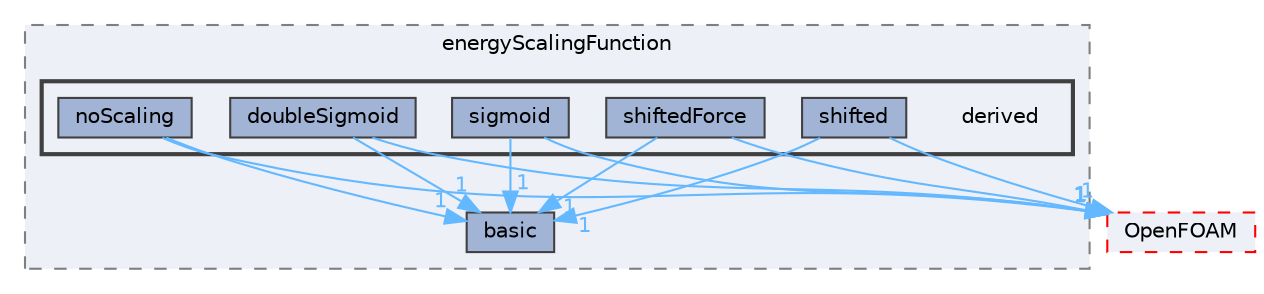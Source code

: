 digraph "src/lagrangian/molecularDynamics/potential/energyScalingFunction/derived"
{
 // LATEX_PDF_SIZE
  bgcolor="transparent";
  edge [fontname=Helvetica,fontsize=10,labelfontname=Helvetica,labelfontsize=10];
  node [fontname=Helvetica,fontsize=10,shape=box,height=0.2,width=0.4];
  compound=true
  subgraph clusterdir_4db16fdd645643dd862885eed4f94f57 {
    graph [ bgcolor="#edf0f7", pencolor="grey50", label="energyScalingFunction", fontname=Helvetica,fontsize=10 style="filled,dashed", URL="dir_4db16fdd645643dd862885eed4f94f57.html",tooltip=""]
  dir_15750015fbdfc577ed522467676388d6 [label="basic", fillcolor="#a2b4d6", color="grey25", style="filled", URL="dir_15750015fbdfc577ed522467676388d6.html",tooltip=""];
  subgraph clusterdir_0c6c913ade273243a586c25c0aaa9e89 {
    graph [ bgcolor="#edf0f7", pencolor="grey25", label="", fontname=Helvetica,fontsize=10 style="filled,bold", URL="dir_0c6c913ade273243a586c25c0aaa9e89.html",tooltip=""]
    dir_0c6c913ade273243a586c25c0aaa9e89 [shape=plaintext, label="derived"];
  dir_4711fe280d135276e4c13ddbd3c96c5a [label="doubleSigmoid", fillcolor="#a2b4d6", color="grey25", style="filled", URL="dir_4711fe280d135276e4c13ddbd3c96c5a.html",tooltip=""];
  dir_61fe90badc116731bd61501fb7a4f2cb [label="noScaling", fillcolor="#a2b4d6", color="grey25", style="filled", URL="dir_61fe90badc116731bd61501fb7a4f2cb.html",tooltip=""];
  dir_43604f7a498f32db2518c528713dd4bb [label="shifted", fillcolor="#a2b4d6", color="grey25", style="filled", URL="dir_43604f7a498f32db2518c528713dd4bb.html",tooltip=""];
  dir_832ffc1b982fcf11c0323e57c36baadc [label="shiftedForce", fillcolor="#a2b4d6", color="grey25", style="filled", URL="dir_832ffc1b982fcf11c0323e57c36baadc.html",tooltip=""];
  dir_71a546ed2f5ee0b61dd87aa0089bf9a4 [label="sigmoid", fillcolor="#a2b4d6", color="grey25", style="filled", URL="dir_71a546ed2f5ee0b61dd87aa0089bf9a4.html",tooltip=""];
  }
  }
  dir_c5473ff19b20e6ec4dfe5c310b3778a8 [label="OpenFOAM", fillcolor="#edf0f7", color="red", style="filled,dashed", URL="dir_c5473ff19b20e6ec4dfe5c310b3778a8.html",tooltip=""];
  dir_4711fe280d135276e4c13ddbd3c96c5a->dir_15750015fbdfc577ed522467676388d6 [headlabel="1", labeldistance=1.5 headhref="dir_001032_000213.html" href="dir_001032_000213.html" color="steelblue1" fontcolor="steelblue1"];
  dir_4711fe280d135276e4c13ddbd3c96c5a->dir_c5473ff19b20e6ec4dfe5c310b3778a8 [headlabel="1", labeldistance=1.5 headhref="dir_001032_002695.html" href="dir_001032_002695.html" color="steelblue1" fontcolor="steelblue1"];
  dir_61fe90badc116731bd61501fb7a4f2cb->dir_15750015fbdfc577ed522467676388d6 [headlabel="1", labeldistance=1.5 headhref="dir_002597_000213.html" href="dir_002597_000213.html" color="steelblue1" fontcolor="steelblue1"];
  dir_61fe90badc116731bd61501fb7a4f2cb->dir_c5473ff19b20e6ec4dfe5c310b3778a8 [headlabel="1", labeldistance=1.5 headhref="dir_002597_002695.html" href="dir_002597_002695.html" color="steelblue1" fontcolor="steelblue1"];
  dir_43604f7a498f32db2518c528713dd4bb->dir_15750015fbdfc577ed522467676388d6 [headlabel="1", labeldistance=1.5 headhref="dir_003516_000213.html" href="dir_003516_000213.html" color="steelblue1" fontcolor="steelblue1"];
  dir_43604f7a498f32db2518c528713dd4bb->dir_c5473ff19b20e6ec4dfe5c310b3778a8 [headlabel="1", labeldistance=1.5 headhref="dir_003516_002695.html" href="dir_003516_002695.html" color="steelblue1" fontcolor="steelblue1"];
  dir_832ffc1b982fcf11c0323e57c36baadc->dir_15750015fbdfc577ed522467676388d6 [headlabel="1", labeldistance=1.5 headhref="dir_003517_000213.html" href="dir_003517_000213.html" color="steelblue1" fontcolor="steelblue1"];
  dir_832ffc1b982fcf11c0323e57c36baadc->dir_c5473ff19b20e6ec4dfe5c310b3778a8 [headlabel="1", labeldistance=1.5 headhref="dir_003517_002695.html" href="dir_003517_002695.html" color="steelblue1" fontcolor="steelblue1"];
  dir_71a546ed2f5ee0b61dd87aa0089bf9a4->dir_15750015fbdfc577ed522467676388d6 [headlabel="1", labeldistance=1.5 headhref="dir_003525_000213.html" href="dir_003525_000213.html" color="steelblue1" fontcolor="steelblue1"];
  dir_71a546ed2f5ee0b61dd87aa0089bf9a4->dir_c5473ff19b20e6ec4dfe5c310b3778a8 [headlabel="1", labeldistance=1.5 headhref="dir_003525_002695.html" href="dir_003525_002695.html" color="steelblue1" fontcolor="steelblue1"];
}
